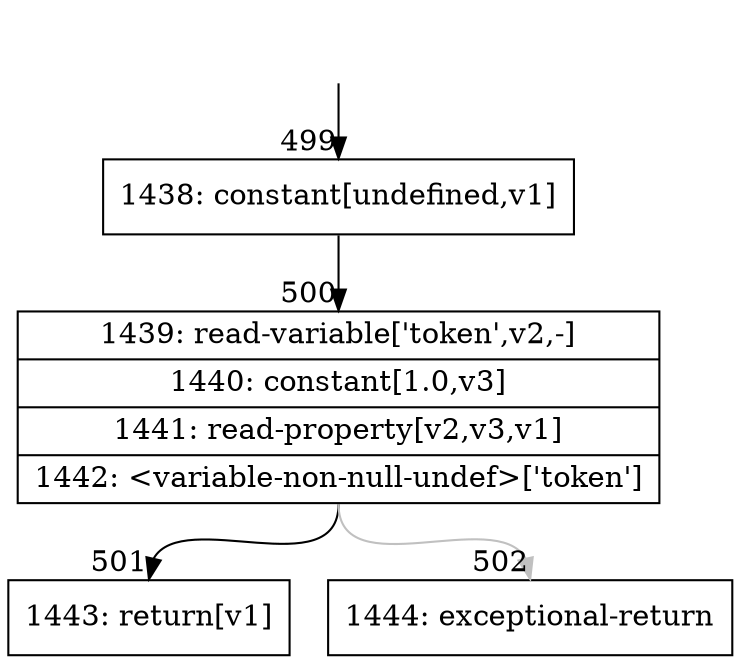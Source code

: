 digraph {
rankdir="TD"
BB_entry33[shape=none,label=""];
BB_entry33 -> BB499 [tailport=s, headport=n, headlabel="    499"]
BB499 [shape=record label="{1438: constant[undefined,v1]}" ] 
BB499 -> BB500 [tailport=s, headport=n, headlabel="      500"]
BB500 [shape=record label="{1439: read-variable['token',v2,-]|1440: constant[1.0,v3]|1441: read-property[v2,v3,v1]|1442: \<variable-non-null-undef\>['token']}" ] 
BB500 -> BB501 [tailport=s, headport=n, headlabel="      501"]
BB500 -> BB502 [tailport=s, headport=n, color=gray, headlabel="      502"]
BB501 [shape=record label="{1443: return[v1]}" ] 
BB502 [shape=record label="{1444: exceptional-return}" ] 
//#$~ 547
}
